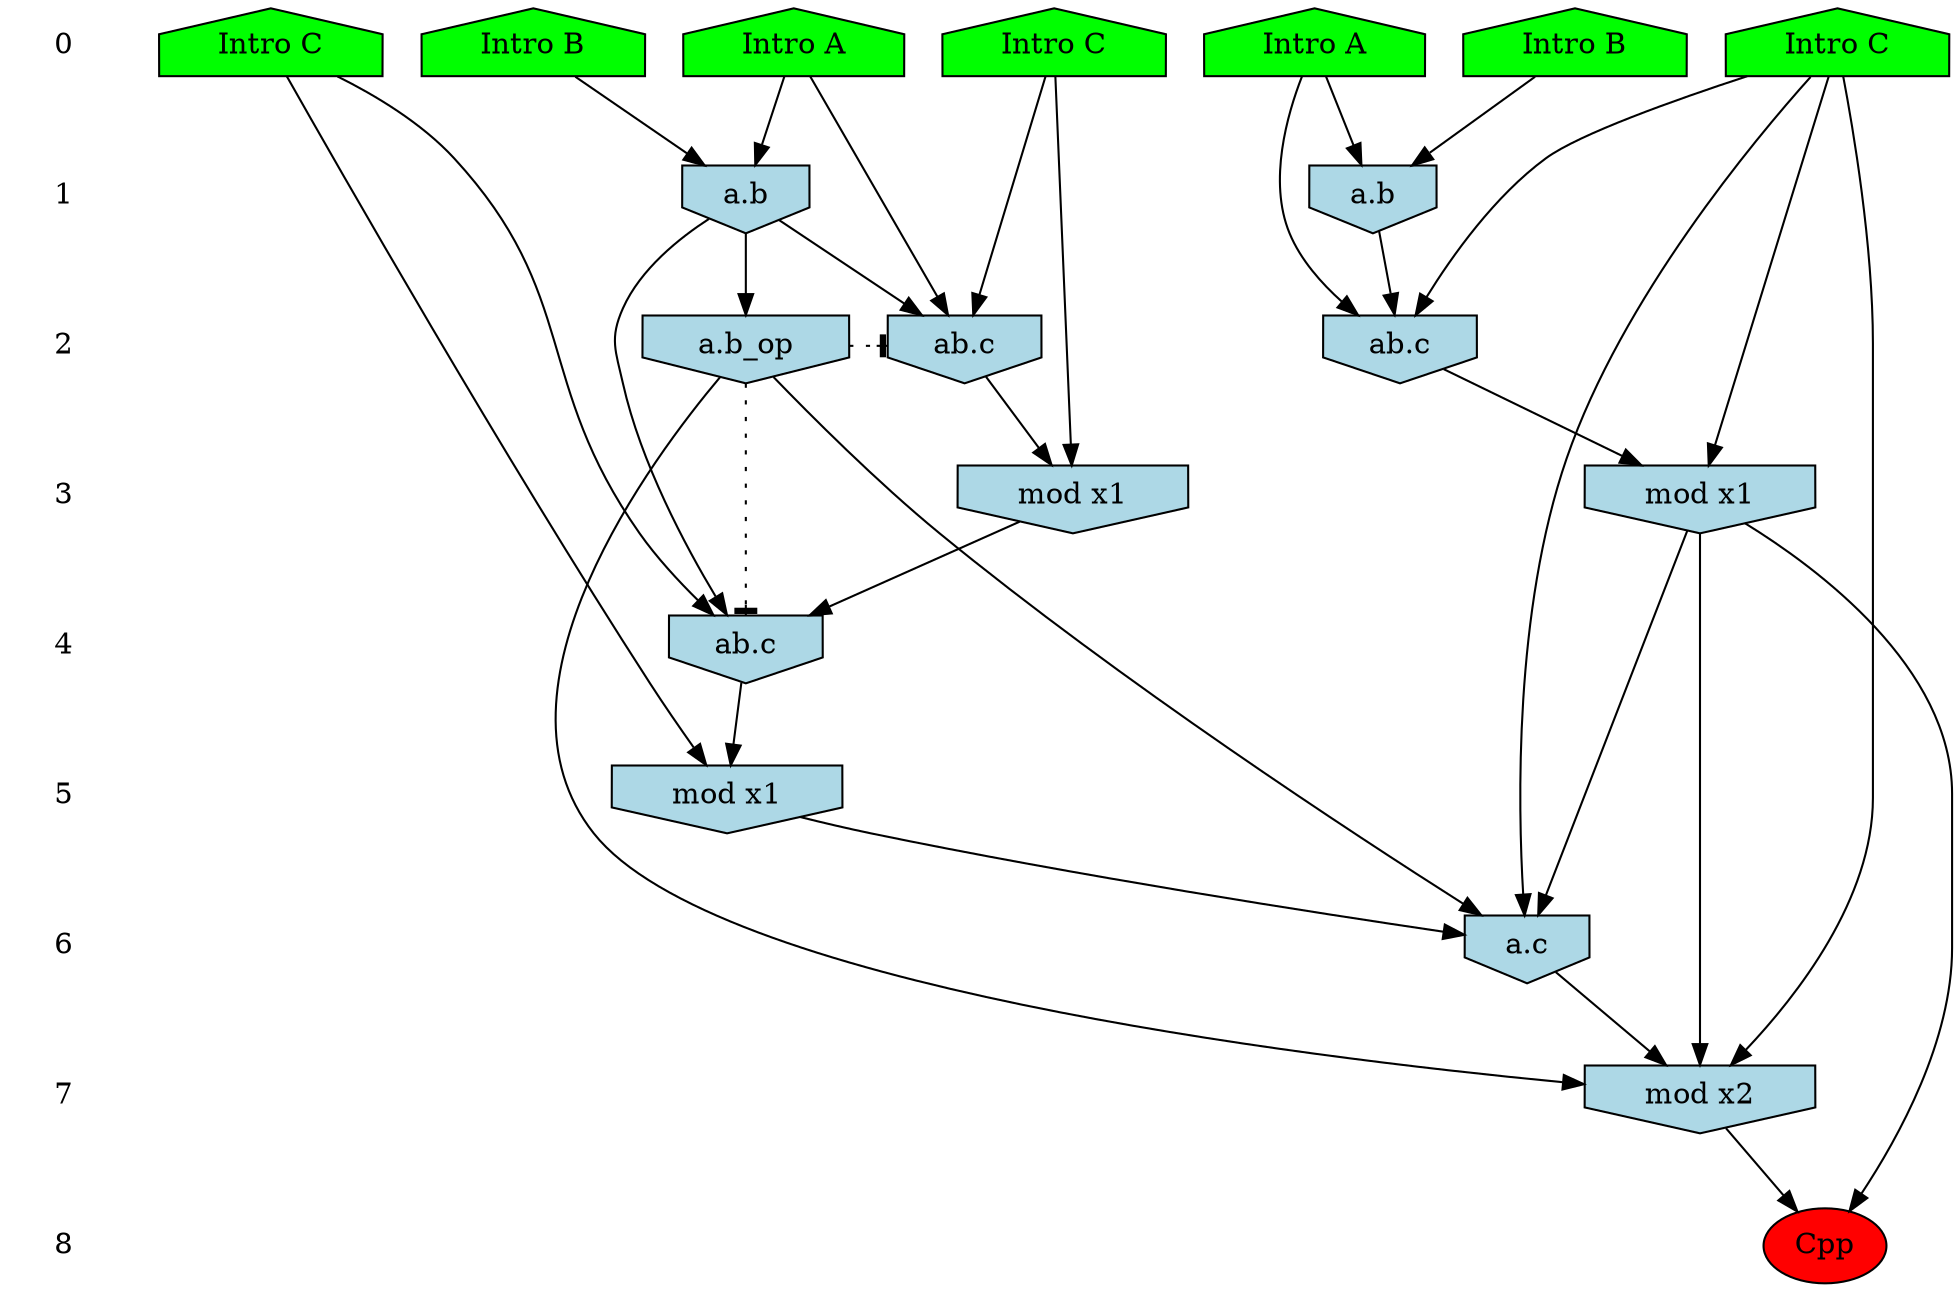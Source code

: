 /* Compression of 8 causal flows obtained in average at 1.357528E+01 t.u */
/* Compressed causal flows were: [840;893;1761;2025;2044;2642;3472;3557] */
digraph G{
 ranksep=.5 ; 
{ rank = same ; "0" [shape=plaintext] ; node_1 [label ="Intro A", shape=house, style=filled, fillcolor=green] ;
node_2 [label ="Intro A", shape=house, style=filled, fillcolor=green] ;
node_3 [label ="Intro B", shape=house, style=filled, fillcolor=green] ;
node_4 [label ="Intro B", shape=house, style=filled, fillcolor=green] ;
node_5 [label ="Intro C", shape=house, style=filled, fillcolor=green] ;
node_6 [label ="Intro C", shape=house, style=filled, fillcolor=green] ;
node_7 [label ="Intro C", shape=house, style=filled, fillcolor=green] ;
}
{ rank = same ; "1" [shape=plaintext] ; node_8 [label="a.b", shape=invhouse, style=filled, fillcolor = lightblue] ;
node_13 [label="a.b", shape=invhouse, style=filled, fillcolor = lightblue] ;
}
{ rank = same ; "2" [shape=plaintext] ; node_9 [label="ab.c", shape=invhouse, style=filled, fillcolor = lightblue] ;
node_14 [label="ab.c", shape=invhouse, style=filled, fillcolor = lightblue] ;
node_15 [label="a.b_op", shape=invhouse, style=filled, fillcolor = lightblue] ;
}
{ rank = same ; "3" [shape=plaintext] ; node_10 [label="mod x1", shape=invhouse, style=filled, fillcolor = lightblue] ;
node_16 [label="mod x1", shape=invhouse, style=filled, fillcolor = lightblue] ;
}
{ rank = same ; "4" [shape=plaintext] ; node_11 [label="ab.c", shape=invhouse, style=filled, fillcolor = lightblue] ;
}
{ rank = same ; "5" [shape=plaintext] ; node_12 [label="mod x1", shape=invhouse, style=filled, fillcolor = lightblue] ;
}
{ rank = same ; "6" [shape=plaintext] ; node_17 [label="a.c", shape=invhouse, style=filled, fillcolor = lightblue] ;
}
{ rank = same ; "7" [shape=plaintext] ; node_18 [label="mod x2", shape=invhouse, style=filled, fillcolor = lightblue] ;
}
{ rank = same ; "8" [shape=plaintext] ; node_19 [label ="Cpp", style=filled, fillcolor=red] ;
}
"0" -> "1" [style="invis"]; 
"1" -> "2" [style="invis"]; 
"2" -> "3" [style="invis"]; 
"3" -> "4" [style="invis"]; 
"4" -> "5" [style="invis"]; 
"5" -> "6" [style="invis"]; 
"6" -> "7" [style="invis"]; 
"7" -> "8" [style="invis"]; 
node_2 -> node_8
node_3 -> node_8
node_2 -> node_9
node_5 -> node_9
node_8 -> node_9
node_5 -> node_10
node_9 -> node_10
node_6 -> node_11
node_8 -> node_11
node_10 -> node_11
node_6 -> node_12
node_11 -> node_12
node_1 -> node_13
node_4 -> node_13
node_1 -> node_14
node_7 -> node_14
node_13 -> node_14
node_8 -> node_15
node_7 -> node_16
node_14 -> node_16
node_7 -> node_17
node_12 -> node_17
node_15 -> node_17
node_16 -> node_17
node_7 -> node_18
node_15 -> node_18
node_16 -> node_18
node_17 -> node_18
node_16 -> node_19
node_18 -> node_19
node_15 -> node_11 [style=dotted, arrowhead = tee] 
node_15 -> node_9 [style=dotted, arrowhead = tee] 
}
/*
 Dot generation time: 0.000100
*/